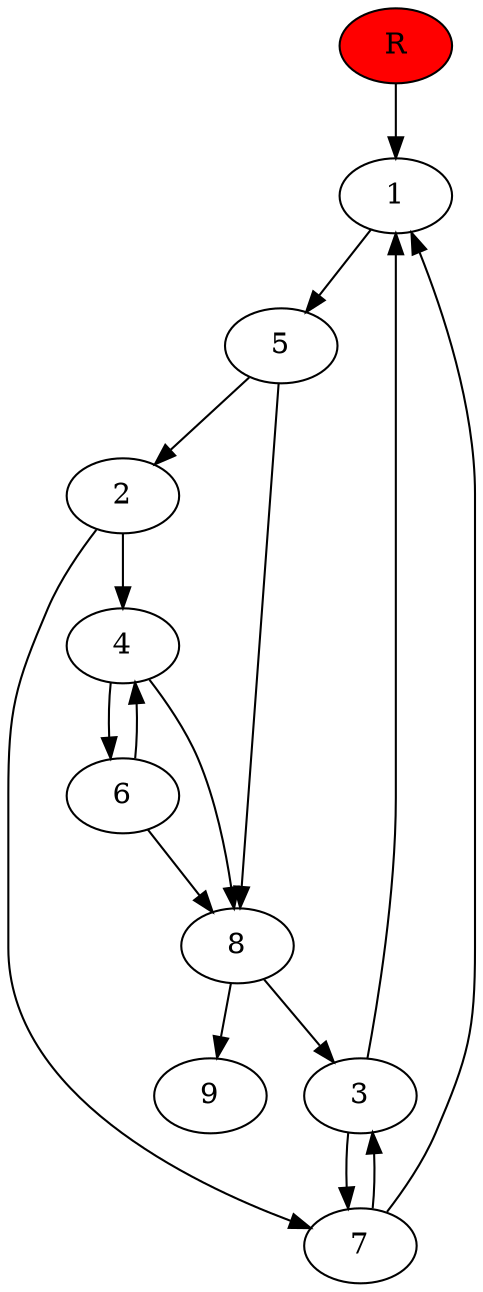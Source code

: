 digraph prb31411 {
	1
	2
	3
	4
	5
	6
	7
	8
	R [fillcolor="#ff0000" style=filled]
	1 -> 5
	2 -> 4
	2 -> 7
	3 -> 1
	3 -> 7
	4 -> 6
	4 -> 8
	5 -> 2
	5 -> 8
	6 -> 4
	6 -> 8
	7 -> 1
	7 -> 3
	8 -> 3
	8 -> 9
	R -> 1
}

